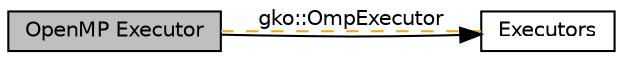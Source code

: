 digraph "OpenMP Executor"
{
  edge [fontname="Helvetica",fontsize="10",labelfontname="Helvetica",labelfontsize="10"];
  node [fontname="Helvetica",fontsize="10",shape=record];
  rankdir=LR;
  Node0 [label="OpenMP Executor",height=0.2,width=0.4,color="black", fillcolor="grey75", style="filled", fontcolor="black"];
  Node1 [label="Executors",height=0.2,width=0.4,color="black", fillcolor="white", style="filled",URL="$group__Executor.html",tooltip="A module dedicated to the implementation and usage of the executors in Ginkgo. "];
  Node1->Node0 [shape=plaintext, dir="back", style="solid"];
  Node0->Node1 [shape=plaintext, label="gko::OmpExecutor", color="orange", dir="none", style="dashed"];
}
